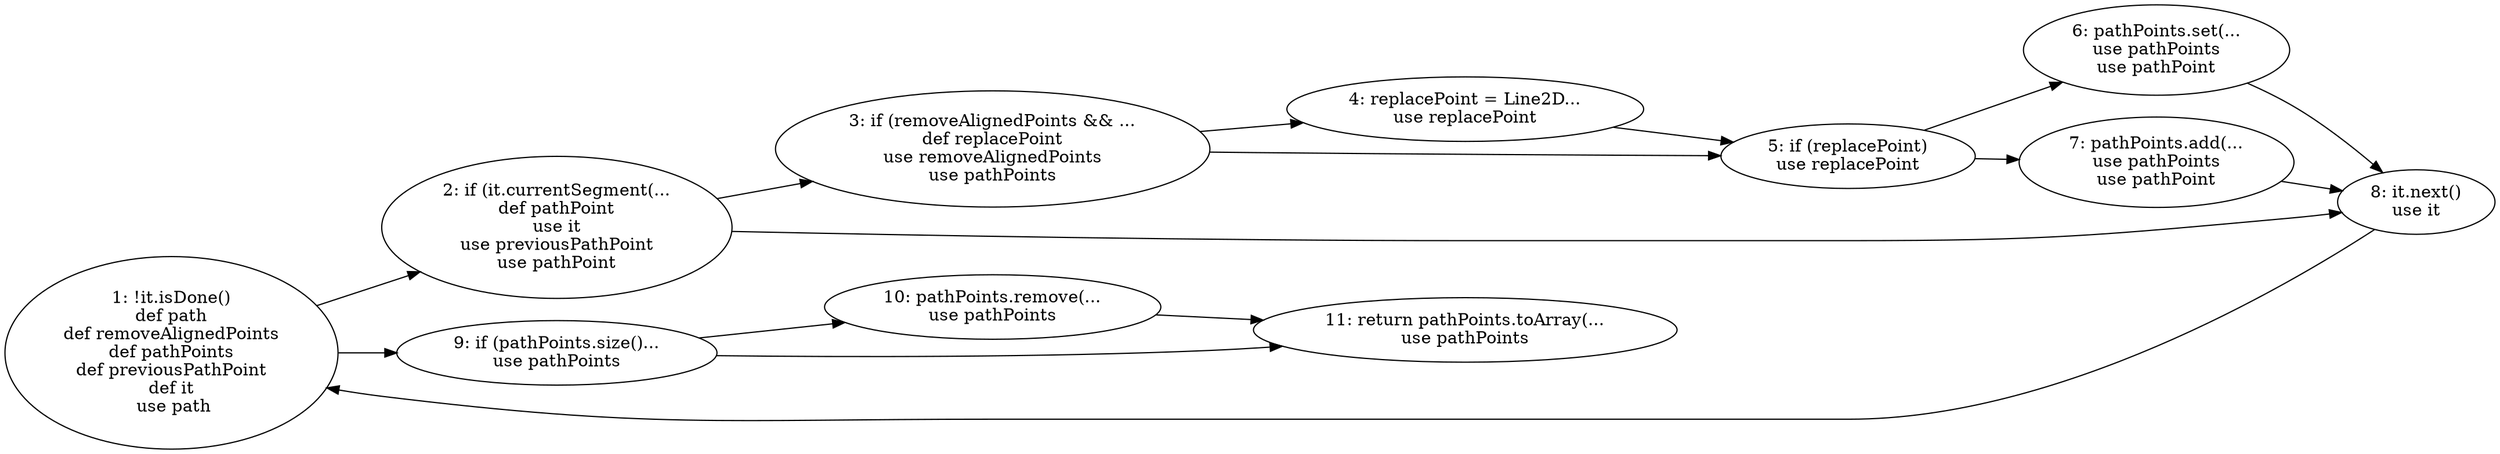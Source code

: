 digraph cfg {
  margin="0 0 0 0";
  rankdir="LR";

  forCondition [label="1: !it.isDone()\ndef path\ndef removeAlignedPoints\ndef pathPoints\ndef previousPathPoint\ndef it\n use path"];
  outerIf [label="2: if (it.currentSegment(...\ndef pathPoint\nuse it\nuse previousPathPoint\nuse pathPoint"];
  innerIf [label="3: if (removeAlignedPoints && ...\ndef replacePoint\nuse removeAlignedPoints\nuse pathPoints"];
  replacePoint [label="4: replacePoint = Line2D...\nuse replacePoint"];
  secondIf [label="5: if (replacePoint)\nuse replacePoint"];
  pathSet [label="6: pathPoints.set(...\nuse pathPoints\nuse pathPoint"];
  pathAdd [label="7: pathPoints.add(...\nuse pathPoints\nuse pathPoint"];
  forRecursion [label="8: it.next()\nuse it"];
  lastIf [label="9: if (pathPoints.size()...\nuse pathPoints"];
  pathRemove [label="10: pathPoints.remove(...\nuse pathPoints"];
  return [label="11: return pathPoints.toArray(...\nuse pathPoints"];

  forCondition->outerIf;
  outerIf->innerIf;
  innerIf->replacePoint;
  replacePoint->secondIf;
  innerIf->secondIf;
  secondIf->pathSet;
  secondIf->pathAdd;
  pathSet->forRecursion;
  pathAdd->forRecursion;
  outerIf->forRecursion;
  forRecursion->forCondition;

  forCondition->lastIf;
  lastIf->pathRemove;
  pathRemove->return;
  lastIf->return;
}
